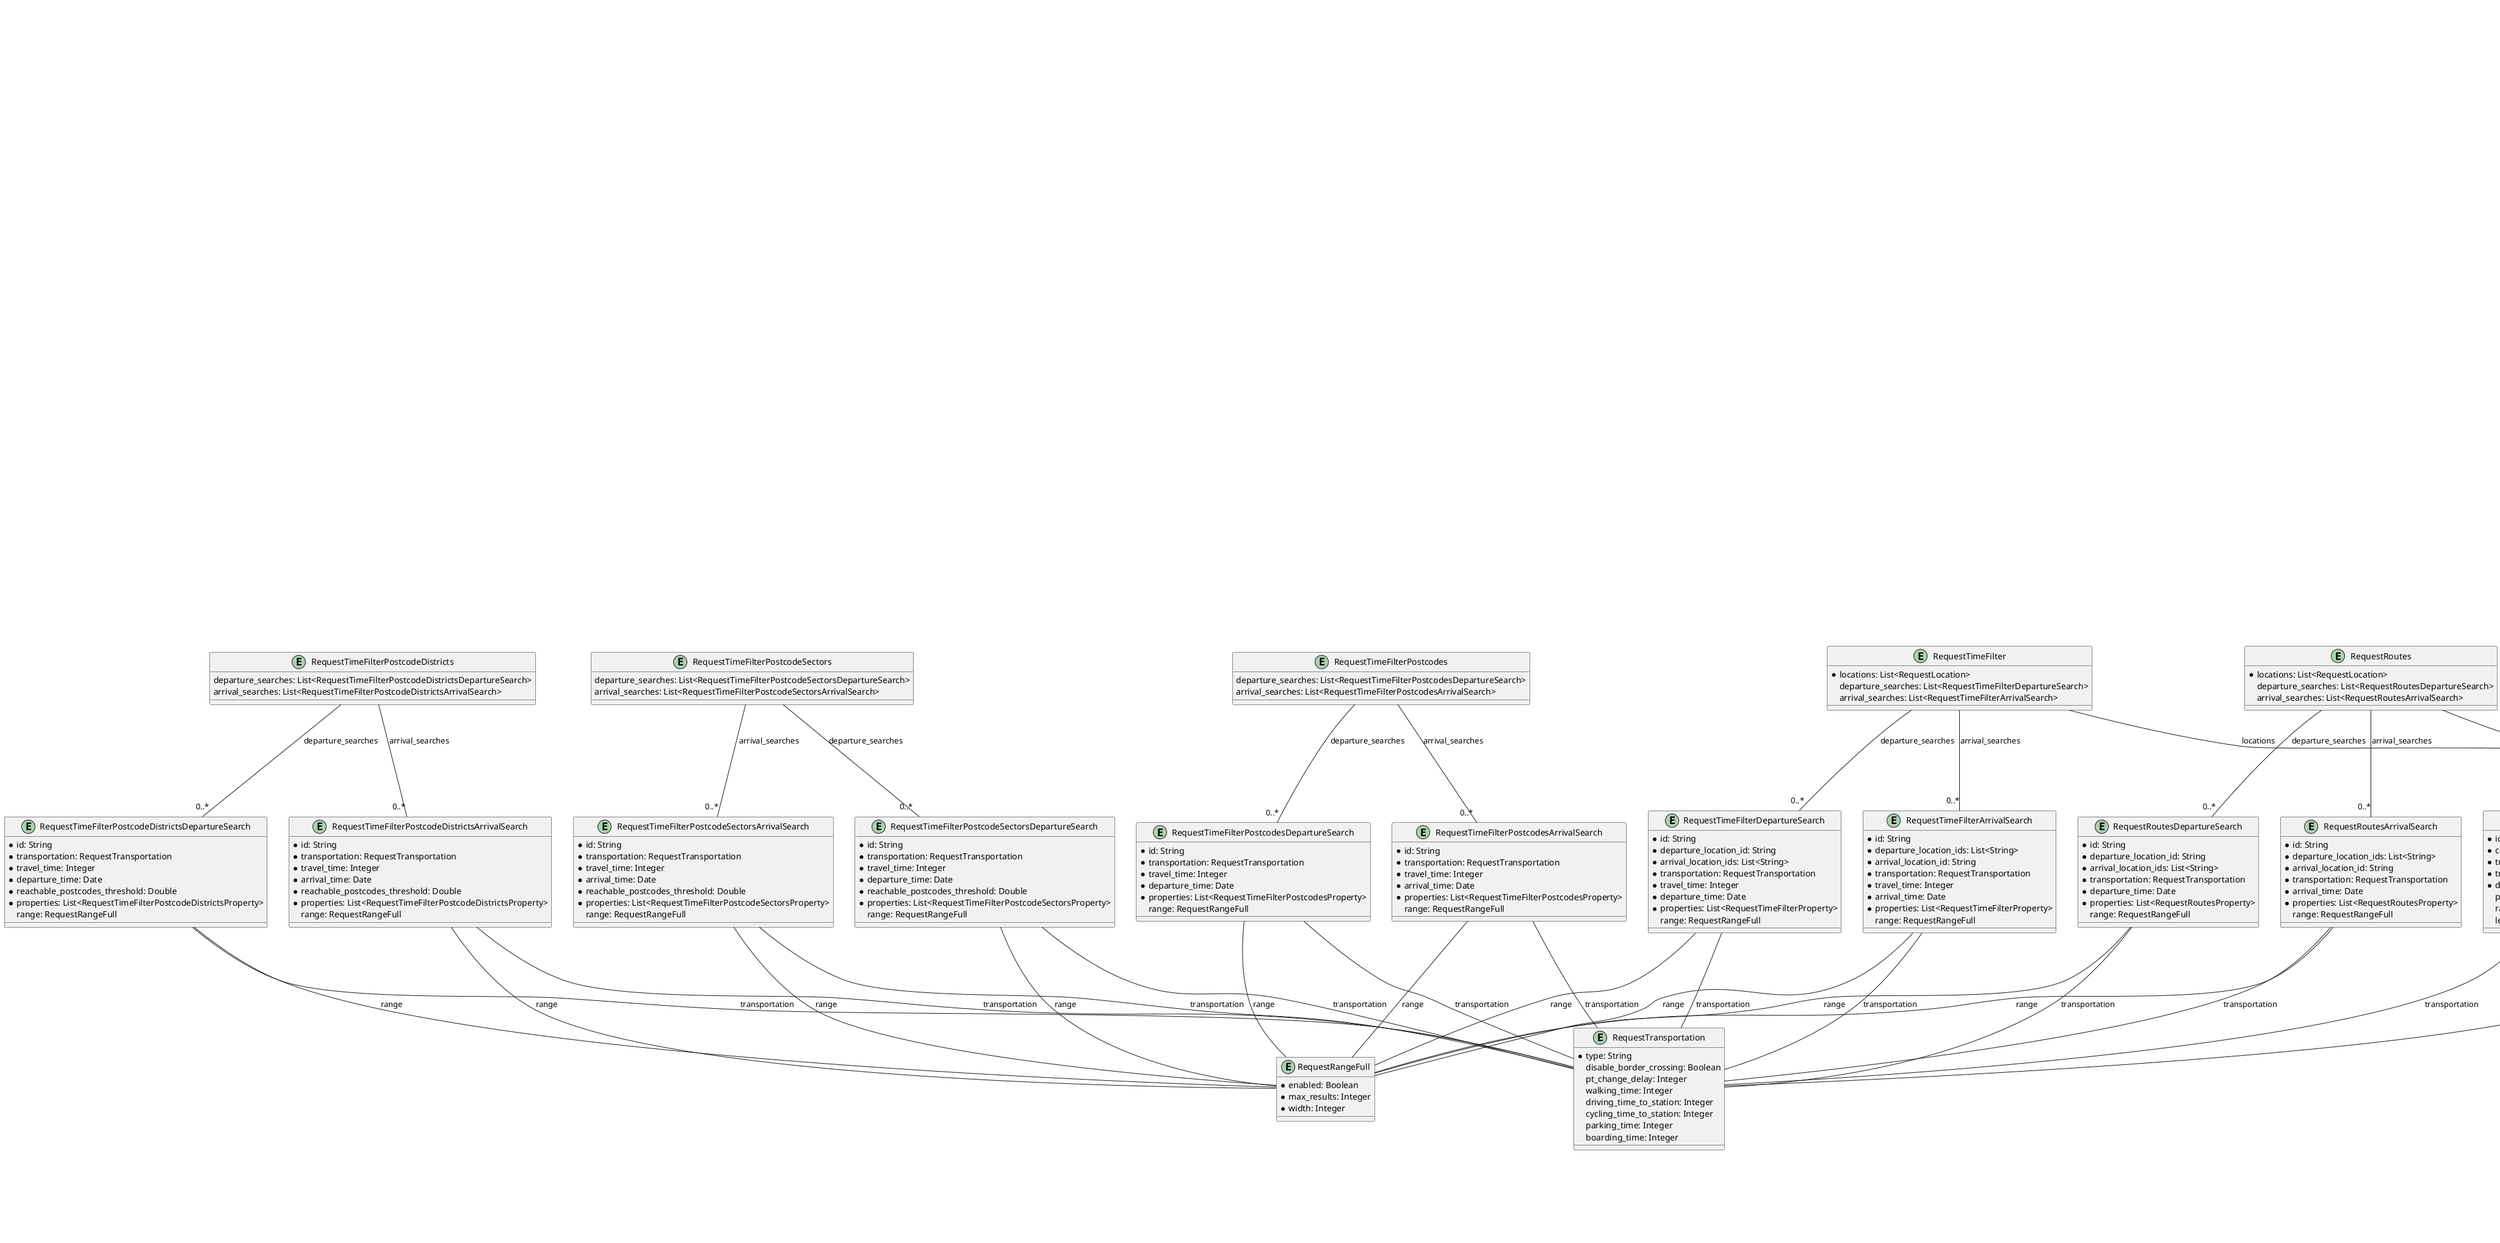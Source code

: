 @startuml

title TravelTime API Schemas Diagram

entity Coords { 
    * lat: Double
    * lng: Double
}

entity RequestArrivalTimePeriod { 
}

entity RequestLevelOfDetail { 
    * scale_type: String
    * level: String
}

entity RequestLocation { 
    * id: String
    * coords: Coords
}

entity RequestRangeFull { 
    * enabled: Boolean
    * max_results: Integer
    * width: Integer
}

entity RequestRangeNoMaxResults { 
    * enabled: Boolean
    * width: Integer
}

entity RequestRoutes { 
    * locations: List<RequestLocation>
    departure_searches: List<RequestRoutesDepartureSearch>
    arrival_searches: List<RequestRoutesArrivalSearch>
}

entity RequestRoutesArrivalSearch { 
    * id: String
    * departure_location_ids: List<String>
    * arrival_location_id: String
    * transportation: RequestTransportation
    * arrival_time: Date
    * properties: List<RequestRoutesProperty>
    range: RequestRangeFull
}

entity RequestRoutesDepartureSearch { 
    * id: String
    * departure_location_id: String
    * arrival_location_ids: List<String>
    * transportation: RequestTransportation
    * departure_time: Date
    * properties: List<RequestRoutesProperty>
    range: RequestRangeFull
}

entity RequestRoutesProperty { 
}

entity RequestSupportedLocations { 
    * locations: List<RequestLocation>
}

entity RequestTimeFilter { 
    * locations: List<RequestLocation>
    departure_searches: List<RequestTimeFilterDepartureSearch>
    arrival_searches: List<RequestTimeFilterArrivalSearch>
}

entity RequestTimeFilterArrivalSearch { 
    * id: String
    * departure_location_ids: List<String>
    * arrival_location_id: String
    * transportation: RequestTransportation
    * travel_time: Integer
    * arrival_time: Date
    * properties: List<RequestTimeFilterProperty>
    range: RequestRangeFull
}

entity RequestTimeFilterDepartureSearch { 
    * id: String
    * departure_location_id: String
    * arrival_location_ids: List<String>
    * transportation: RequestTransportation
    * travel_time: Integer
    * departure_time: Date
    * properties: List<RequestTimeFilterProperty>
    range: RequestRangeFull
}

entity RequestTimeFilterFast { 
    * locations: List<RequestLocation>
    * arrival_searches: RequestTimeFilterFastArrivalSearches
}

entity RequestTimeFilterFastArrivalManyToOneSearch { 
    * id: String
    * arrival_location_id: String
    * departure_location_ids: List<String>
    * transportation: RequestTransportationFast
    * travel_time: Integer
    * arrival_time_period: RequestArrivalTimePeriod
    * properties: List<RequestTimeFilterFastProperty>
}

entity RequestTimeFilterFastArrivalOneToManySearch { 
    * id: String
    * departure_location_id: String
    * arrival_location_ids: List<String>
    * transportation: RequestTransportationFast
    * travel_time: Integer
    * arrival_time_period: RequestArrivalTimePeriod
    * properties: List<RequestTimeFilterFastProperty>
}

entity RequestTimeFilterFastArrivalSearches { 
    many_to_one: List<RequestTimeFilterFastArrivalManyToOneSearch>
    one_to_many: List<RequestTimeFilterFastArrivalOneToManySearch>
}

entity RequestTimeFilterFastProperty { 
}

entity RequestTimeFilterPostcodeDistricts { 
    departure_searches: List<RequestTimeFilterPostcodeDistrictsDepartureSearch>
    arrival_searches: List<RequestTimeFilterPostcodeDistrictsArrivalSearch>
}

entity RequestTimeFilterPostcodeDistrictsArrivalSearch { 
    * id: String
    * transportation: RequestTransportation
    * travel_time: Integer
    * arrival_time: Date
    * reachable_postcodes_threshold: Double
    * properties: List<RequestTimeFilterPostcodeDistrictsProperty>
    range: RequestRangeFull
}

entity RequestTimeFilterPostcodeDistrictsDepartureSearch { 
    * id: String
    * transportation: RequestTransportation
    * travel_time: Integer
    * departure_time: Date
    * reachable_postcodes_threshold: Double
    * properties: List<RequestTimeFilterPostcodeDistrictsProperty>
    range: RequestRangeFull
}

entity RequestTimeFilterPostcodeDistrictsProperty { 
}

entity RequestTimeFilterPostcodeSectors { 
    departure_searches: List<RequestTimeFilterPostcodeSectorsDepartureSearch>
    arrival_searches: List<RequestTimeFilterPostcodeSectorsArrivalSearch>
}

entity RequestTimeFilterPostcodeSectorsArrivalSearch { 
    * id: String
    * transportation: RequestTransportation
    * travel_time: Integer
    * arrival_time: Date
    * reachable_postcodes_threshold: Double
    * properties: List<RequestTimeFilterPostcodeSectorsProperty>
    range: RequestRangeFull
}

entity RequestTimeFilterPostcodeSectorsDepartureSearch { 
    * id: String
    * transportation: RequestTransportation
    * travel_time: Integer
    * departure_time: Date
    * reachable_postcodes_threshold: Double
    * properties: List<RequestTimeFilterPostcodeSectorsProperty>
    range: RequestRangeFull
}

entity RequestTimeFilterPostcodeSectorsProperty { 
}

entity RequestTimeFilterPostcodes { 
    departure_searches: List<RequestTimeFilterPostcodesDepartureSearch>
    arrival_searches: List<RequestTimeFilterPostcodesArrivalSearch>
}

entity RequestTimeFilterPostcodesArrivalSearch { 
    * id: String
    * transportation: RequestTransportation
    * travel_time: Integer
    * arrival_time: Date
    * properties: List<RequestTimeFilterPostcodesProperty>
    range: RequestRangeFull
}

entity RequestTimeFilterPostcodesDepartureSearch { 
    * id: String
    * transportation: RequestTransportation
    * travel_time: Integer
    * departure_time: Date
    * properties: List<RequestTimeFilterPostcodesProperty>
    range: RequestRangeFull
}

entity RequestTimeFilterPostcodesProperty { 
}

entity RequestTimeFilterProperty { 
}

entity RequestTimeMap { 
    departure_searches: List<RequestTimeMapDepartureSearch>
    arrival_searches: List<RequestTimeMapArrivalSearch>
    unions: List<RequestUnionOnIntersection>
    intersections: List<RequestUnionOnIntersection>
}

entity RequestTimeMapArrivalSearch { 
    * id: String
    * coords: Coords
    * transportation: RequestTransportation
    * travel_time: Integer
    * arrival_time: Date
    properties: List<RequestTimeMapProperty>
    range: RequestRangeNoMaxResults
    level_of_detail: RequestLevelOfDetail
}

entity RequestTimeMapDepartureSearch { 
    * id: String
    * coords: Coords
    * transportation: RequestTransportation
    * travel_time: Integer
    * departure_time: Date
    properties: List<RequestTimeMapProperty>
    range: RequestRangeNoMaxResults
    level_of_detail: RequestLevelOfDetail
}

entity RequestTimeMapProperty { 
}

entity RequestTransportation { 
    * type: String
    disable_border_crossing: Boolean
    pt_change_delay: Integer
    walking_time: Integer
    driving_time_to_station: Integer
    cycling_time_to_station: Integer
    parking_time: Integer
    boarding_time: Integer
}

entity RequestTransportationFast { 
    * type: String
}

entity RequestUnionOnIntersection { 
    * id: String
    * search_ids: List<String>
}

entity ResponseBoundingBox { 
    * envelope: ResponseBox
    * boxes: List<ResponseBox>
}

entity ResponseBox { 
    * min_lat: Double
    * max_lat: Double
    * min_lng: Double
    * max_lng: Double
}

entity ResponseDistanceBreakdownItem { 
    * mode: ResponseTransportationMode
    * distance: Integer
}

entity ResponseError { 
    http_status: Integer
    error_code: Integer
    description: String
    documentation_link: String
    additional_info: Map
}

entity ResponseFareTicket { 
    * type: String
    * price: Double
    * currency: String
}

entity ResponseFares { 
    * breakdown: List<ResponseFaresBreakdownItem>
    * tickets_total: List<ResponseFareTicket>
}

entity ResponseFaresBreakdownItem { 
    * modes: List<ResponseTransportationMode>
    * route_part_ids: List<Integer>
    * tickets: List<ResponseFareTicket>
}

entity ResponseFaresFast { 
    * tickets_total: List<ResponseFareTicket>
}

entity ResponseGeocoding { 
    * type: String
    * features: List<ResponseGeocodingGeoJsonFeature>
}

entity ResponseGeocodingGeoJsonFeature { 
    * type: String
    * geometry: ResponseGeocodingGeometry
    * properties: ResponseGeocodingProperties
}

entity ResponseGeocodingGeometry { 
    * type: String
    * coordinates: List<Double>
}

entity ResponseGeocodingProperties { 
    * name: String
    * label: String
    score: Double
    house_number: String
    street: String
    region: String
    region_code: String
    neighbourhood: String
    county: String
    macroregion: String
    city: String
    country: String
    country_code: String
    continent: String
    postcode: String
    features: ResponseMapInfoFeatures
}

entity ResponseMapInfo { 
    * maps: List<ResponseMapInfoMap>
}

entity ResponseMapInfoFeatures { 
    public_transport: ResponseMapInfoFeaturesPublicTransport
    * fares: Boolean
    * postcodes: Boolean
}

entity ResponseMapInfoFeaturesPublicTransport { 
    * date_start: Date
    * date_end: Date
}

entity ResponseMapInfoMap { 
    * name: String
    * features: ResponseMapInfoFeatures
}

entity ResponseRoute { 
    * departure_time: Date
    * arrival_time: Date
    * parts: List<ResponseRoutePart>
}

entity ResponseRoutePart { 
    * id: String
    * type: String
    * mode: ResponseTransportationMode
    * directions: String
    * distance: Integer
    * travel_time: Integer
    * coords: List<Coords>
    direction: String
    road: String
    turn: String
    line: String
    departure_station: String
    arrival_station: String
    departs_at: String
    arrives_at: String
    num_stops: Integer
}

entity ResponseRoutes { 
    * results: List<ResponseRoutesResult>
}

entity ResponseRoutesLocation { 
    * id: String
    * properties: List<ResponseRoutesProperties>
}

entity ResponseRoutesProperties { 
    travel_time: Integer
    distance: Integer
    fares: ResponseFares
    route: ResponseRoute
}

entity ResponseRoutesResult { 
    * search_id: String
    * locations: List<ResponseRoutesLocation>
    * unreachable: List<String>
}

entity ResponseShape { 
    * shell: List<Coords>
    * holes: List<List>
}

entity ResponseSupportedLocation { 
    * id: String
    * map_name: String
}

entity ResponseSupportedLocations { 
    * locations: List<ResponseSupportedLocation>
    * unsupported_locations: List<String>
}

entity ResponseTimeFilter { 
    * results: List<ResponseTimeFilterResult>
}

entity ResponseTimeFilterFast { 
    * results: List<ResponseTimeFilterFastResult>
}

entity ResponseTimeFilterFastLocation { 
    * id: String
    * properties: List<ResponseTimeFilterFastProperties>
}

entity ResponseTimeFilterFastProperties { 
    travel_time: Integer
    fares: ResponseFaresFast
}

entity ResponseTimeFilterFastResult { 
    * search_id: String
    * locations: List<ResponseTimeFilterFastLocation>
    * unreachable: List<String>
}

entity ResponseTimeFilterLocation { 
    * id: String
    * properties: List<ResponseTimeFilterProperties>
}

entity ResponseTimeFilterPostcode { 
    * code: String
    * properties: List<ResponseTimeFilterPostcodesProperties>
}

entity ResponseTimeFilterPostcodeDistrict { 
    * code: String
    * properties: ResponseTimeFilterPostcodeDistrictProperties
}

entity ResponseTimeFilterPostcodeDistrictProperties { 
    travel_time_reachable: ResponseTravelTimeStatistics
    travel_time_all: ResponseTravelTimeStatistics
    coverage: Double
}

entity ResponseTimeFilterPostcodeDistricts { 
    * results: List<ResponseTimeFilterPostcodeDistrictsResult>
}

entity ResponseTimeFilterPostcodeDistrictsResult { 
    * search_id: String
    * districts: List<ResponseTimeFilterPostcodeDistrict>
}

entity ResponseTimeFilterPostcodeSector { 
    * code: String
    * properties: ResponseTimeFilterPostcodeSectorProperties
}

entity ResponseTimeFilterPostcodeSectorProperties { 
    travel_time_reachable: ResponseTravelTimeStatistics
    travel_time_all: ResponseTravelTimeStatistics
    coverage: Double
}

entity ResponseTimeFilterPostcodeSectors { 
    * results: List<ResponseTimeFilterPostcodeSectorsResult>
}

entity ResponseTimeFilterPostcodeSectorsResult { 
    * search_id: String
    * sectors: List<ResponseTimeFilterPostcodeSector>
}

entity ResponseTimeFilterPostcodes { 
    * results: List<ResponseTimeFilterPostcodesResult>
}

entity ResponseTimeFilterPostcodesProperties { 
    travel_time: Integer
    distance: Integer
}

entity ResponseTimeFilterPostcodesResult { 
    * search_id: String
    * postcodes: List<ResponseTimeFilterPostcode>
}

entity ResponseTimeFilterProperties { 
    travel_time: Integer
    distance: Integer
    distance_breakdown: List<ResponseDistanceBreakdownItem>
    fares: ResponseFares
    route: ResponseRoute
}

entity ResponseTimeFilterResult { 
    * search_id: String
    * locations: List<ResponseTimeFilterLocation>
    * unreachable: List<String>
}

entity ResponseTimeMap { 
    * results: List<ResponseTimeMapResult>
}

entity ResponseTimeMapBoundingBoxes { 
    * results: List<ResponseTimeMapBoundingBoxesResult>
}

entity ResponseTimeMapBoundingBoxesResult { 
    * search_id: String
    * bounding_boxes: List<ResponseBoundingBox>
    * properties: ResponseTimeMapProperties
}

entity ResponseTimeMapProperties { 
    is_only_walking: Boolean
}

entity ResponseTimeMapResult { 
    * search_id: String
    * shapes: List<ResponseShape>
    * properties: ResponseTimeMapProperties
}

entity ResponseTimeMapWkt { 
    * results: List<ResponseTimeMapWktResult>
}

entity ResponseTimeMapWktResult { 
    * search_id: String
    * shape: String
    * properties: ResponseTimeMapProperties
}

entity ResponseTransportationMode { 
}

entity ResponseTravelTimeStatistics { 
    * min: Integer
    * max: Integer
    * mean: Integer
    * median: Integer
}


ResponseTimeMapWkt -- "0..*" ResponseTimeMapWktResult : results
ResponseFares -- "0..*" ResponseFaresBreakdownItem : breakdown
ResponseFares -- "0..*" ResponseFareTicket : tickets_total
RequestSupportedLocations -- "0..*" RequestLocation : locations
ResponseTimeFilterPostcodesResult -- "0..*" ResponseTimeFilterPostcode : postcodes
RequestRoutesDepartureSearch -- RequestTransportation : transportation
RequestRoutesDepartureSearch -- RequestRangeFull : range
RequestTimeMapArrivalSearch -- Coords : coords
RequestTimeMapArrivalSearch -- RequestTransportation : transportation
RequestTimeMapArrivalSearch -- RequestRangeNoMaxResults : range
RequestTimeMapArrivalSearch -- RequestLevelOfDetail : level_of_detail
RequestTimeFilterFastArrivalOneToManySearch -- RequestTransportationFast : transportation
ResponseTimeFilterPostcodeDistrictsResult -- "0..*" ResponseTimeFilterPostcodeDistrict : districts
ResponseGeocodingProperties -- ResponseMapInfoFeatures : features
ResponseRoutesProperties -- ResponseFares : fares
ResponseRoutesProperties -- ResponseRoute : route
ResponseTimeFilterPostcodeSector -- ResponseTimeFilterPostcodeSectorProperties : properties
RequestTimeFilterDepartureSearch -- RequestTransportation : transportation
RequestTimeFilterDepartureSearch -- RequestRangeFull : range
ResponseRoutes -- "0..*" ResponseRoutesResult : results
ResponseTimeFilterPostcodeSectorsResult -- "0..*" ResponseTimeFilterPostcodeSector : sectors
ResponseShape -- "0..*" Coords : shell
ResponseFaresBreakdownItem -- "0..*" ResponseFareTicket : tickets
RequestRoutesArrivalSearch -- RequestTransportation : transportation
RequestRoutesArrivalSearch -- RequestRangeFull : range
ResponseTimeMapBoundingBoxes -- "0..*" ResponseTimeMapBoundingBoxesResult : results
ResponseRoutePart -- "0..*" Coords : coords
ResponseTimeFilterProperties -- "0..*" ResponseDistanceBreakdownItem : distance_breakdown
ResponseTimeFilterProperties -- ResponseFares : fares
ResponseTimeFilterProperties -- ResponseRoute : route
ResponseRoutesLocation -- "0..*" ResponseRoutesProperties : properties
ResponseTimeFilterPostcodes -- "0..*" ResponseTimeFilterPostcodesResult : results
RequestTimeMap -- "0..*" RequestTimeMapDepartureSearch : departure_searches
RequestTimeMap -- "0..*" RequestTimeMapArrivalSearch : arrival_searches
RequestTimeMap -- "0..*" RequestUnionOnIntersection : unions
RequestTimeMap -- "0..*" RequestUnionOnIntersection : intersections
ResponseMapInfoFeatures -- ResponseMapInfoFeaturesPublicTransport : public_transport
ResponseMapInfo -- "0..*" ResponseMapInfoMap : maps
ResponseBoundingBox -- ResponseBox : envelope
ResponseBoundingBox -- "0..*" ResponseBox : boxes
ResponseTimeFilterFastResult -- "0..*" ResponseTimeFilterFastLocation : locations
RequestTimeFilterFast -- "0..*" RequestLocation : locations
RequestTimeFilterFast -- RequestTimeFilterFastArrivalSearches : arrival_searches
ResponseTimeMap -- "0..*" ResponseTimeMapResult : results
ResponseTimeFilterFast -- "0..*" ResponseTimeFilterFastResult : results
ResponseRoute -- "0..*" ResponseRoutePart : parts
ResponseTimeFilterLocation -- "0..*" ResponseTimeFilterProperties : properties
ResponseTimeFilterPostcode -- "0..*" ResponseTimeFilterPostcodesProperties : properties
ResponseTimeFilterFastLocation -- "0..*" ResponseTimeFilterFastProperties : properties
RequestTimeMapDepartureSearch -- Coords : coords
RequestTimeMapDepartureSearch -- RequestTransportation : transportation
RequestTimeMapDepartureSearch -- RequestRangeNoMaxResults : range
RequestTimeMapDepartureSearch -- RequestLevelOfDetail : level_of_detail
ResponseTimeFilterPostcodeSectors -- "0..*" ResponseTimeFilterPostcodeSectorsResult : results
RequestTimeFilterFastArrivalSearches -- "0..*" RequestTimeFilterFastArrivalManyToOneSearch : many_to_one
RequestTimeFilterFastArrivalSearches -- "0..*" RequestTimeFilterFastArrivalOneToManySearch : one_to_many
RequestTimeFilterPostcodesArrivalSearch -- RequestTransportation : transportation
RequestTimeFilterPostcodesArrivalSearch -- RequestRangeFull : range
ResponseTimeMapResult -- "0..*" ResponseShape : shapes
ResponseTimeMapResult -- ResponseTimeMapProperties : properties
ResponseTimeFilterResult -- "0..*" ResponseTimeFilterLocation : locations
ResponseTimeFilterPostcodeDistricts -- "0..*" ResponseTimeFilterPostcodeDistrictsResult : results
ResponseTimeFilterPostcodeDistrict -- ResponseTimeFilterPostcodeDistrictProperties : properties
RequestTimeFilterPostcodesDepartureSearch -- RequestTransportation : transportation
RequestTimeFilterPostcodesDepartureSearch -- RequestRangeFull : range
ResponseGeocoding -- "0..*" ResponseGeocodingGeoJsonFeature : features
ResponseRoutesResult -- "0..*" ResponseRoutesLocation : locations
RequestRoutes -- "0..*" RequestLocation : locations
RequestRoutes -- "0..*" RequestRoutesDepartureSearch : departure_searches
RequestRoutes -- "0..*" RequestRoutesArrivalSearch : arrival_searches
RequestTimeFilterPostcodeDistrictsDepartureSearch -- RequestTransportation : transportation
RequestTimeFilterPostcodeDistrictsDepartureSearch -- RequestRangeFull : range
ResponseTimeMapWktResult -- ResponseTimeMapProperties : properties
RequestTimeFilterPostcodes -- "0..*" RequestTimeFilterPostcodesDepartureSearch : departure_searches
RequestTimeFilterPostcodes -- "0..*" RequestTimeFilterPostcodesArrivalSearch : arrival_searches
RequestTimeFilterPostcodeSectorsDepartureSearch -- RequestTransportation : transportation
RequestTimeFilterPostcodeSectorsDepartureSearch -- RequestRangeFull : range
RequestTimeFilterPostcodeDistricts -- "0..*" RequestTimeFilterPostcodeDistrictsDepartureSearch : departure_searches
RequestTimeFilterPostcodeDistricts -- "0..*" RequestTimeFilterPostcodeDistrictsArrivalSearch : arrival_searches
RequestTimeFilterFastArrivalManyToOneSearch -- RequestTransportationFast : transportation
ResponseTimeFilterPostcodeDistrictProperties -- ResponseTravelTimeStatistics : travel_time_reachable
ResponseTimeFilterPostcodeDistrictProperties -- ResponseTravelTimeStatistics : travel_time_all
ResponseSupportedLocations -- "0..*" ResponseSupportedLocation : locations
ResponseTimeMapBoundingBoxesResult -- "0..*" ResponseBoundingBox : bounding_boxes
ResponseTimeMapBoundingBoxesResult -- ResponseTimeMapProperties : properties
ResponseFaresFast -- "0..*" ResponseFareTicket : tickets_total
RequestTimeFilterPostcodeSectorsArrivalSearch -- RequestTransportation : transportation
RequestTimeFilterPostcodeSectorsArrivalSearch -- RequestRangeFull : range
ResponseMapInfoMap -- ResponseMapInfoFeatures : features
ResponseTimeFilterFastProperties -- ResponseFaresFast : fares
RequestTimeFilter -- "0..*" RequestLocation : locations
RequestTimeFilter -- "0..*" RequestTimeFilterDepartureSearch : departure_searches
RequestTimeFilter -- "0..*" RequestTimeFilterArrivalSearch : arrival_searches
RequestTimeFilterPostcodeSectors -- "0..*" RequestTimeFilterPostcodeSectorsDepartureSearch : departure_searches
RequestTimeFilterPostcodeSectors -- "0..*" RequestTimeFilterPostcodeSectorsArrivalSearch : arrival_searches
ResponseGeocodingGeoJsonFeature -- ResponseGeocodingGeometry : geometry
ResponseGeocodingGeoJsonFeature -- ResponseGeocodingProperties : properties
RequestTimeFilterArrivalSearch -- RequestTransportation : transportation
RequestTimeFilterArrivalSearch -- RequestRangeFull : range
ResponseTimeFilterPostcodeSectorProperties -- ResponseTravelTimeStatistics : travel_time_reachable
ResponseTimeFilterPostcodeSectorProperties -- ResponseTravelTimeStatistics : travel_time_all
RequestTimeFilterPostcodeDistrictsArrivalSearch -- RequestTransportation : transportation
RequestTimeFilterPostcodeDistrictsArrivalSearch -- RequestRangeFull : range
ResponseTimeFilter -- "0..*" ResponseTimeFilterResult : results
RequestLocation -- Coords : coords

@enduml
